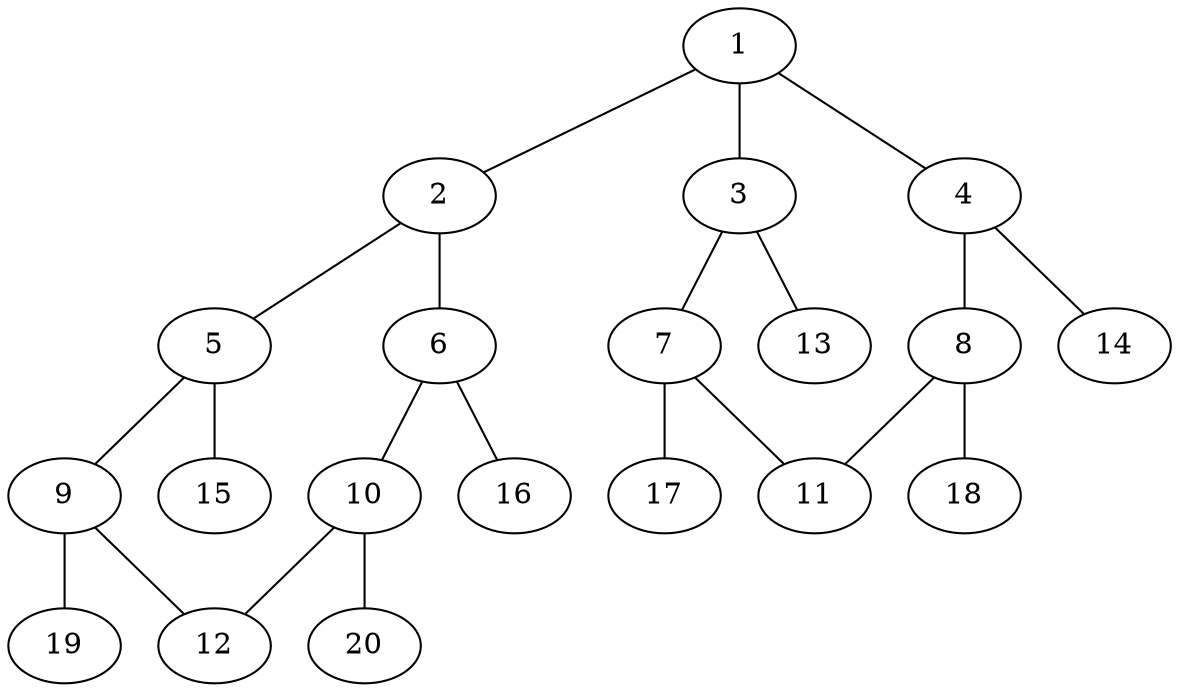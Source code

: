 graph molecule_1186 {
	1	 [chem=C];
	2	 [chem=C];
	1 -- 2	 [valence=1];
	3	 [chem=C];
	1 -- 3	 [valence=2];
	4	 [chem=C];
	1 -- 4	 [valence=1];
	5	 [chem=C];
	2 -- 5	 [valence=2];
	6	 [chem=C];
	2 -- 6	 [valence=1];
	7	 [chem=C];
	3 -- 7	 [valence=1];
	13	 [chem=H];
	3 -- 13	 [valence=1];
	8	 [chem=C];
	4 -- 8	 [valence=2];
	14	 [chem=H];
	4 -- 14	 [valence=1];
	9	 [chem=C];
	5 -- 9	 [valence=1];
	15	 [chem=H];
	5 -- 15	 [valence=1];
	10	 [chem=C];
	6 -- 10	 [valence=2];
	16	 [chem=H];
	6 -- 16	 [valence=1];
	11	 [chem=N];
	7 -- 11	 [valence=2];
	17	 [chem=H];
	7 -- 17	 [valence=1];
	8 -- 11	 [valence=1];
	18	 [chem=H];
	8 -- 18	 [valence=1];
	12	 [chem=N];
	9 -- 12	 [valence=2];
	19	 [chem=H];
	9 -- 19	 [valence=1];
	10 -- 12	 [valence=1];
	20	 [chem=H];
	10 -- 20	 [valence=1];
}
